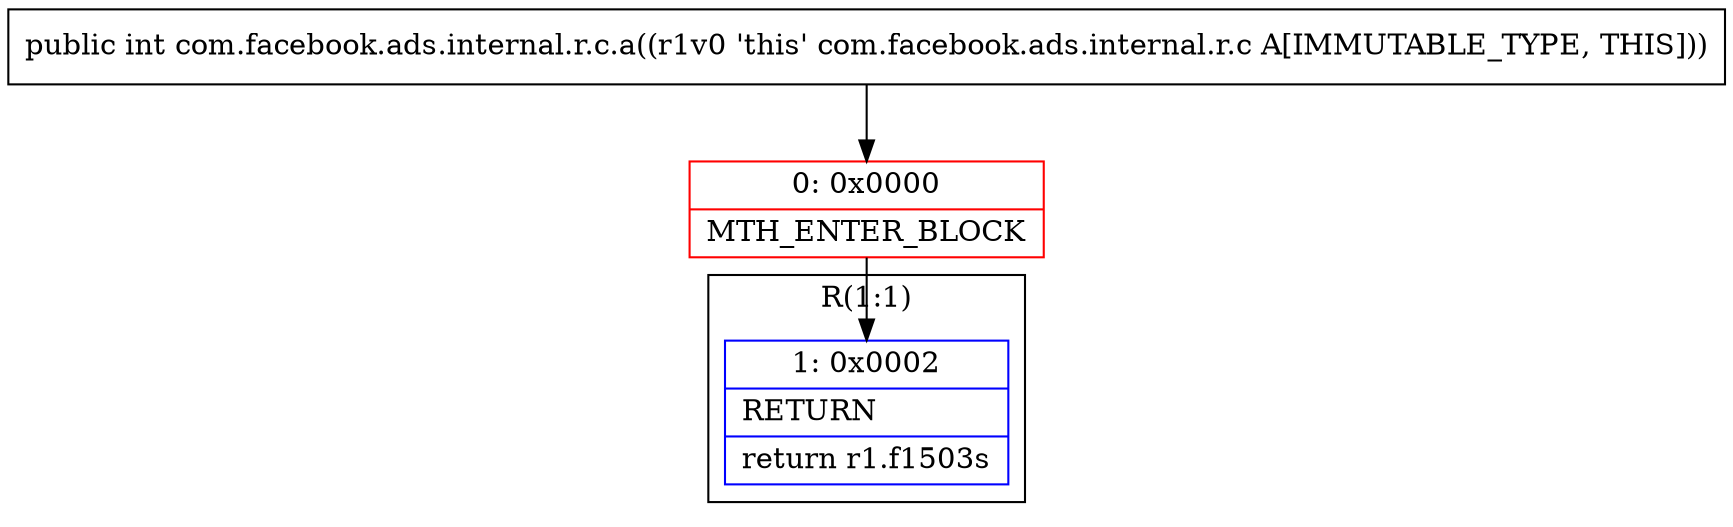 digraph "CFG forcom.facebook.ads.internal.r.c.a()I" {
subgraph cluster_Region_498752183 {
label = "R(1:1)";
node [shape=record,color=blue];
Node_1 [shape=record,label="{1\:\ 0x0002|RETURN\l|return r1.f1503s\l}"];
}
Node_0 [shape=record,color=red,label="{0\:\ 0x0000|MTH_ENTER_BLOCK\l}"];
MethodNode[shape=record,label="{public int com.facebook.ads.internal.r.c.a((r1v0 'this' com.facebook.ads.internal.r.c A[IMMUTABLE_TYPE, THIS])) }"];
MethodNode -> Node_0;
Node_0 -> Node_1;
}

